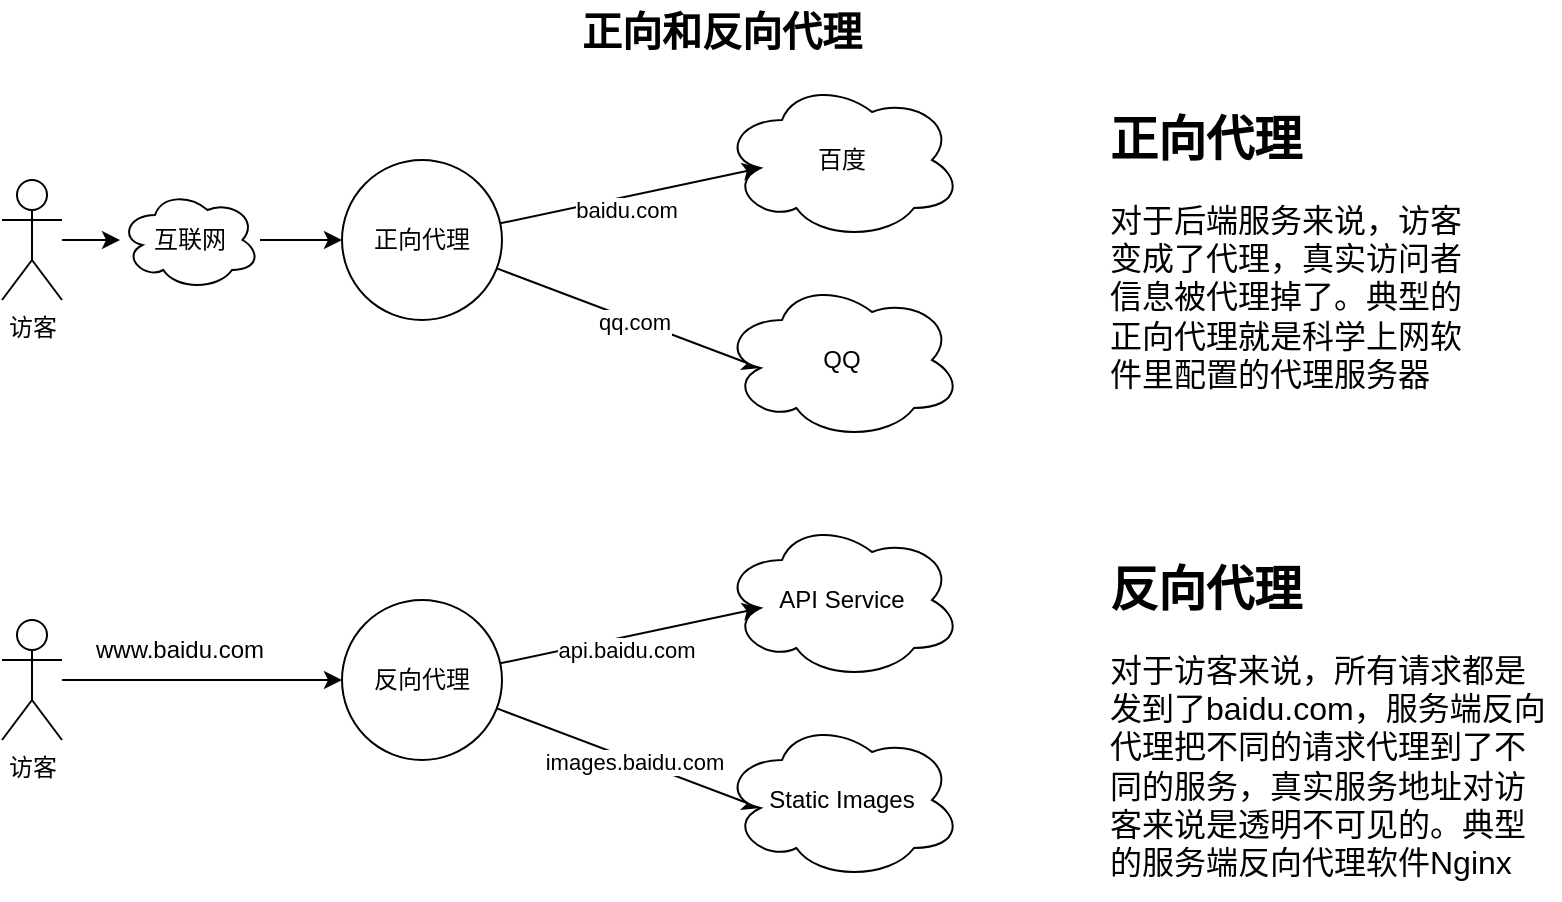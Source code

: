 <mxfile version="21.3.2" type="github">
  <diagram name="第 1 页" id="xoibS2SJCxxQ6S7KfYmW">
    <mxGraphModel dx="954" dy="589" grid="1" gridSize="10" guides="1" tooltips="1" connect="1" arrows="1" fold="1" page="1" pageScale="1" pageWidth="850" pageHeight="1100" math="0" shadow="0">
      <root>
        <mxCell id="0" />
        <mxCell id="1" parent="0" />
        <mxCell id="6ae03le2sl2ZFCW3vqm4-1" value="正向和反向代理" style="text;html=1;strokeColor=none;fillColor=none;align=center;verticalAlign=middle;whiteSpace=wrap;rounded=0;fontStyle=1;fontSize=20;" parent="1" vertex="1">
          <mxGeometry x="291" y="20" width="220" height="30" as="geometry" />
        </mxCell>
        <mxCell id="6ae03le2sl2ZFCW3vqm4-4" style="edgeStyle=orthogonalEdgeStyle;rounded=0;orthogonalLoop=1;jettySize=auto;html=1;entryX=0;entryY=0.5;entryDx=0;entryDy=0;" parent="1" source="7NRgvqacPV7vNN4htSGn-2" target="6ae03le2sl2ZFCW3vqm4-3" edge="1">
          <mxGeometry relative="1" as="geometry" />
        </mxCell>
        <mxCell id="6ae03le2sl2ZFCW3vqm4-2" value="访客" style="shape=umlActor;verticalLabelPosition=bottom;verticalAlign=top;html=1;outlineConnect=0;" parent="1" vertex="1">
          <mxGeometry x="41" y="110" width="30" height="60" as="geometry" />
        </mxCell>
        <mxCell id="6ae03le2sl2ZFCW3vqm4-6" style="rounded=0;orthogonalLoop=1;jettySize=auto;html=1;entryX=0.16;entryY=0.55;entryDx=0;entryDy=0;entryPerimeter=0;" parent="1" source="6ae03le2sl2ZFCW3vqm4-3" target="6ae03le2sl2ZFCW3vqm4-5" edge="1">
          <mxGeometry relative="1" as="geometry" />
        </mxCell>
        <mxCell id="6ae03le2sl2ZFCW3vqm4-12" value="baidu.com" style="edgeLabel;html=1;align=center;verticalAlign=middle;resizable=0;points=[];" parent="6ae03le2sl2ZFCW3vqm4-6" vertex="1" connectable="0">
          <mxGeometry x="-0.051" y="-6" relative="1" as="geometry">
            <mxPoint as="offset" />
          </mxGeometry>
        </mxCell>
        <mxCell id="6ae03le2sl2ZFCW3vqm4-8" style="rounded=0;orthogonalLoop=1;jettySize=auto;html=1;entryX=0.16;entryY=0.55;entryDx=0;entryDy=0;entryPerimeter=0;" parent="1" source="6ae03le2sl2ZFCW3vqm4-3" target="6ae03le2sl2ZFCW3vqm4-7" edge="1">
          <mxGeometry relative="1" as="geometry" />
        </mxCell>
        <mxCell id="6ae03le2sl2ZFCW3vqm4-13" value="qq.com" style="edgeLabel;html=1;align=center;verticalAlign=middle;resizable=0;points=[];" parent="6ae03le2sl2ZFCW3vqm4-8" vertex="1" connectable="0">
          <mxGeometry x="0.045" y="-1" relative="1" as="geometry">
            <mxPoint as="offset" />
          </mxGeometry>
        </mxCell>
        <mxCell id="6ae03le2sl2ZFCW3vqm4-3" value="正向代理" style="ellipse;whiteSpace=wrap;html=1;aspect=fixed;" parent="1" vertex="1">
          <mxGeometry x="211" y="100" width="80" height="80" as="geometry" />
        </mxCell>
        <mxCell id="6ae03le2sl2ZFCW3vqm4-5" value="百度" style="ellipse;shape=cloud;whiteSpace=wrap;html=1;" parent="1" vertex="1">
          <mxGeometry x="401" y="60" width="120" height="80" as="geometry" />
        </mxCell>
        <mxCell id="6ae03le2sl2ZFCW3vqm4-7" value="QQ" style="ellipse;shape=cloud;whiteSpace=wrap;html=1;" parent="1" vertex="1">
          <mxGeometry x="401" y="160" width="120" height="80" as="geometry" />
        </mxCell>
        <mxCell id="6ae03le2sl2ZFCW3vqm4-9" value="&lt;h1&gt;正向代理&lt;br&gt;&lt;/h1&gt;&lt;p&gt;&lt;font style=&quot;font-size: 16px;&quot;&gt;对于后端服务来说，访客变成了代理，真实访问者信息被代理掉了。典型的正向代理就是科学上网软件里配置的代理服务器&lt;/font&gt;&lt;br&gt;&lt;/p&gt;" style="text;html=1;strokeColor=none;fillColor=none;spacing=5;spacingTop=-20;whiteSpace=wrap;overflow=hidden;rounded=0;" parent="1" vertex="1">
          <mxGeometry x="590" y="70" width="190" height="170" as="geometry" />
        </mxCell>
        <mxCell id="6ae03le2sl2ZFCW3vqm4-14" style="edgeStyle=orthogonalEdgeStyle;rounded=0;orthogonalLoop=1;jettySize=auto;html=1;entryX=0;entryY=0.5;entryDx=0;entryDy=0;" parent="1" source="6ae03le2sl2ZFCW3vqm4-15" target="6ae03le2sl2ZFCW3vqm4-20" edge="1">
          <mxGeometry relative="1" as="geometry" />
        </mxCell>
        <mxCell id="6ae03le2sl2ZFCW3vqm4-15" value="访客" style="shape=umlActor;verticalLabelPosition=bottom;verticalAlign=top;html=1;outlineConnect=0;" parent="1" vertex="1">
          <mxGeometry x="41" y="330" width="30" height="60" as="geometry" />
        </mxCell>
        <mxCell id="6ae03le2sl2ZFCW3vqm4-16" style="rounded=0;orthogonalLoop=1;jettySize=auto;html=1;entryX=0.16;entryY=0.55;entryDx=0;entryDy=0;entryPerimeter=0;" parent="1" source="6ae03le2sl2ZFCW3vqm4-20" target="6ae03le2sl2ZFCW3vqm4-21" edge="1">
          <mxGeometry relative="1" as="geometry" />
        </mxCell>
        <mxCell id="6ae03le2sl2ZFCW3vqm4-17" value="api.baidu.com" style="edgeLabel;html=1;align=center;verticalAlign=middle;resizable=0;points=[];" parent="6ae03le2sl2ZFCW3vqm4-16" vertex="1" connectable="0">
          <mxGeometry x="-0.051" y="-6" relative="1" as="geometry">
            <mxPoint as="offset" />
          </mxGeometry>
        </mxCell>
        <mxCell id="6ae03le2sl2ZFCW3vqm4-18" style="rounded=0;orthogonalLoop=1;jettySize=auto;html=1;entryX=0.16;entryY=0.55;entryDx=0;entryDy=0;entryPerimeter=0;" parent="1" source="6ae03le2sl2ZFCW3vqm4-20" target="6ae03le2sl2ZFCW3vqm4-22" edge="1">
          <mxGeometry relative="1" as="geometry" />
        </mxCell>
        <mxCell id="6ae03le2sl2ZFCW3vqm4-19" value="&lt;div&gt;images.baidu.com&lt;/div&gt;" style="edgeLabel;html=1;align=center;verticalAlign=middle;resizable=0;points=[];" parent="6ae03le2sl2ZFCW3vqm4-18" vertex="1" connectable="0">
          <mxGeometry x="0.045" y="-1" relative="1" as="geometry">
            <mxPoint as="offset" />
          </mxGeometry>
        </mxCell>
        <mxCell id="6ae03le2sl2ZFCW3vqm4-20" value="反向代理" style="ellipse;whiteSpace=wrap;html=1;aspect=fixed;" parent="1" vertex="1">
          <mxGeometry x="211" y="320" width="80" height="80" as="geometry" />
        </mxCell>
        <mxCell id="6ae03le2sl2ZFCW3vqm4-21" value="API Service" style="ellipse;shape=cloud;whiteSpace=wrap;html=1;" parent="1" vertex="1">
          <mxGeometry x="401" y="280" width="120" height="80" as="geometry" />
        </mxCell>
        <mxCell id="6ae03le2sl2ZFCW3vqm4-22" value="Static Images" style="ellipse;shape=cloud;whiteSpace=wrap;html=1;" parent="1" vertex="1">
          <mxGeometry x="401" y="380" width="120" height="80" as="geometry" />
        </mxCell>
        <mxCell id="6ae03le2sl2ZFCW3vqm4-23" value="&lt;h1&gt;反向代理&lt;br&gt;&lt;/h1&gt;&lt;p&gt;&lt;font style=&quot;font-size: 16px;&quot;&gt;对于访客来说，所有请求都是发到了baidu.com，服务端反向代理把不同的请求代理到了不同的服务，真实服务地址对访客来说是透明不可见的。典型的服务端反向代理软件Nginx&lt;/font&gt;&lt;br&gt;&lt;/p&gt;" style="text;html=1;strokeColor=none;fillColor=none;spacing=5;spacingTop=-20;whiteSpace=wrap;overflow=hidden;rounded=0;" parent="1" vertex="1">
          <mxGeometry x="590" y="295" width="230" height="175" as="geometry" />
        </mxCell>
        <mxCell id="6ae03le2sl2ZFCW3vqm4-25" value="www.baidu.com" style="text;html=1;strokeColor=none;fillColor=none;align=center;verticalAlign=middle;whiteSpace=wrap;rounded=0;" parent="1" vertex="1">
          <mxGeometry x="100" y="330" width="60" height="30" as="geometry" />
        </mxCell>
        <mxCell id="7NRgvqacPV7vNN4htSGn-1" value="" style="edgeStyle=orthogonalEdgeStyle;rounded=0;orthogonalLoop=1;jettySize=auto;html=1;entryX=0;entryY=0.5;entryDx=0;entryDy=0;" edge="1" parent="1" source="6ae03le2sl2ZFCW3vqm4-2" target="7NRgvqacPV7vNN4htSGn-2">
          <mxGeometry relative="1" as="geometry">
            <mxPoint x="71" y="140" as="sourcePoint" />
            <mxPoint x="211" y="140" as="targetPoint" />
          </mxGeometry>
        </mxCell>
        <mxCell id="7NRgvqacPV7vNN4htSGn-2" value="互联网" style="ellipse;shape=cloud;whiteSpace=wrap;html=1;" vertex="1" parent="1">
          <mxGeometry x="100" y="115" width="70" height="50" as="geometry" />
        </mxCell>
      </root>
    </mxGraphModel>
  </diagram>
</mxfile>
